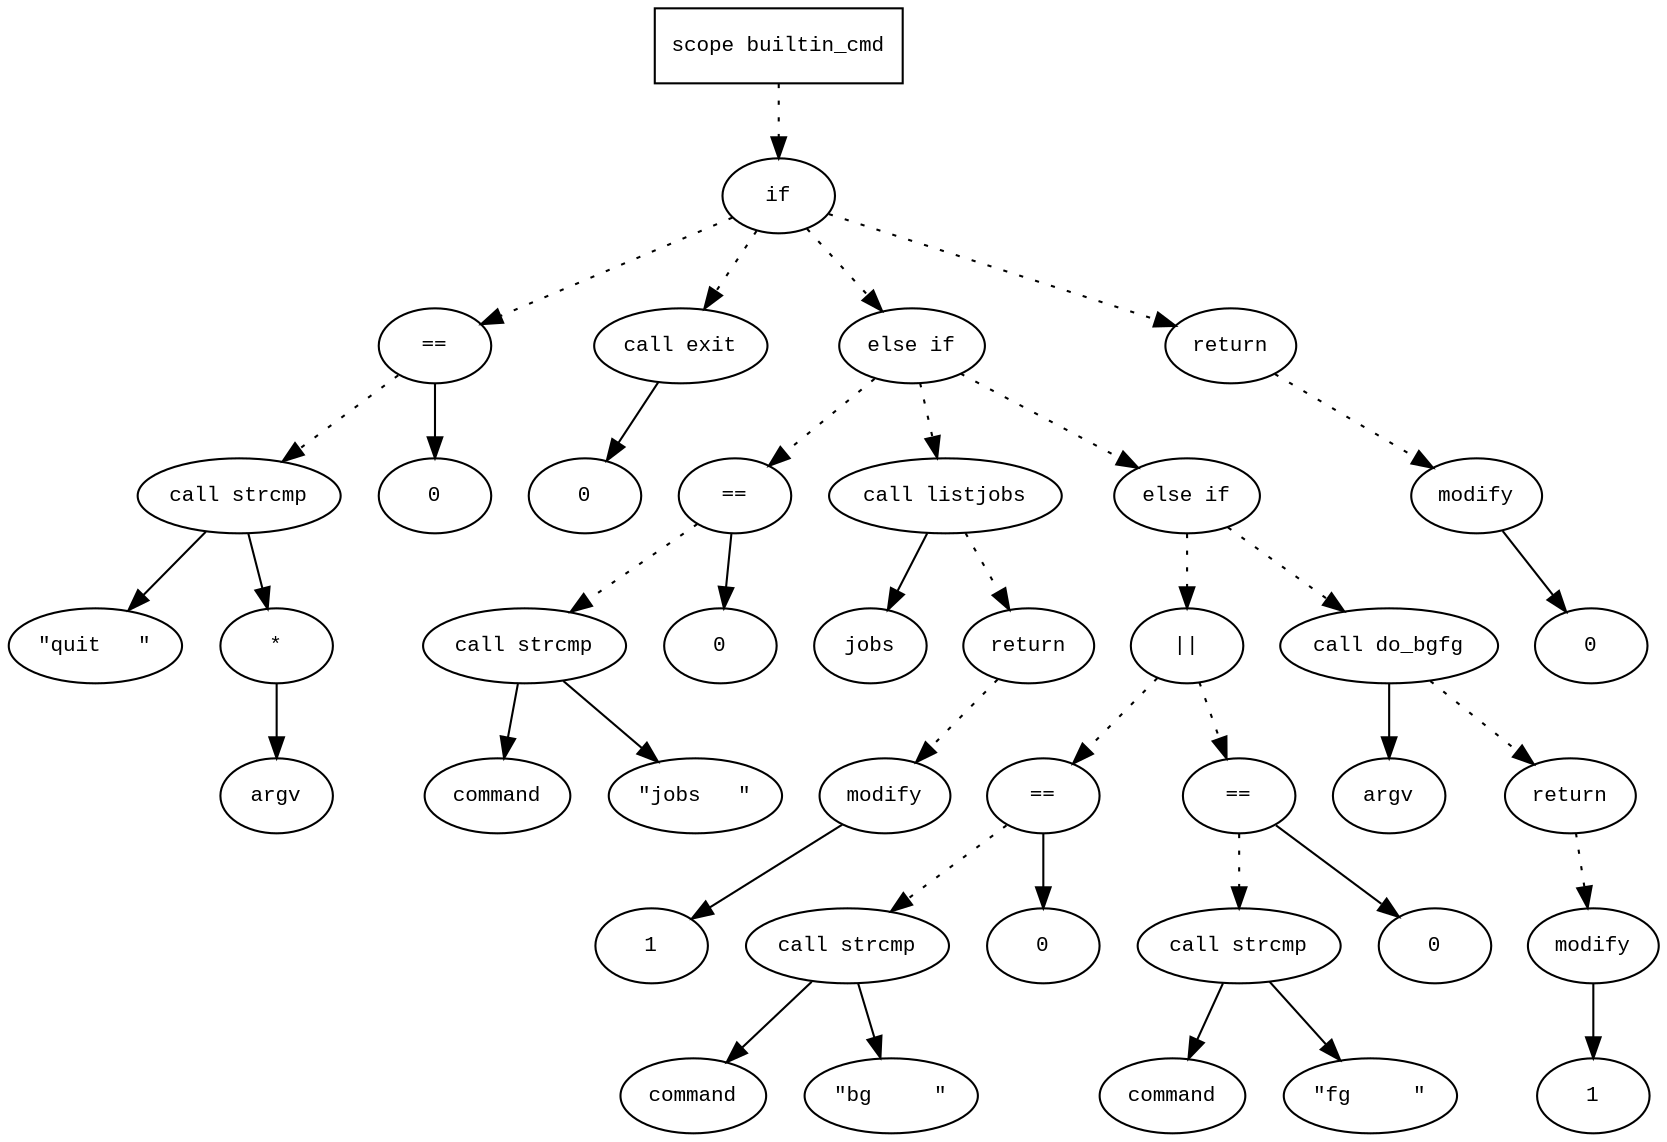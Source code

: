 digraph AST {
  graph [fontname="Times New Roman",fontsize=10];
  node  [fontname="Courier New",fontsize=10];
  edge  [fontname="Times New Roman",fontsize=10];

  node1 [label="scope builtin_cmd",shape=box];
  node2 [label="if",shape=ellipse];
  node1 -> node2 [style=dotted];
  node3 [label="==",shape=ellipse];
  node4 [label="call strcmp",shape=ellipse];
  node5 [label="\"quit   \"",shape=ellipse];
  node4 -> node5;
  node6 [label="*",shape=ellipse];
  node7 [label="argv",shape=ellipse];
  node6 -> node7;
  node4 -> node6;
  node3 -> node4 [style=dotted];
  node8 [label="0",shape=ellipse];
  node3 -> node8;
  node2 -> node3 [style=dotted];
  node9 [label="call exit",shape=ellipse];
  node10 [label="0",shape=ellipse];
  node9 -> node10;
  node2 -> node9 [style=dotted];
  node11 [label="else if",shape=ellipse];
  node2 -> node11 [style=dotted];
  node12 [label="==",shape=ellipse];
  node13 [label="call strcmp",shape=ellipse];
  node14 [label="command",shape=ellipse];
  node13 -> node14;
  node15 [label="\"jobs   \"",shape=ellipse];
  node13 -> node15;
  node12 -> node13 [style=dotted];
  node16 [label="0",shape=ellipse];
  node12 -> node16;
  node11 -> node12 [style=dotted];
  node17 [label="call listjobs",shape=ellipse];
  node18 [label="jobs",shape=ellipse];
  node17 -> node18;
  node11 -> node17 [style=dotted];
  node19 [label="return",shape=ellipse];
  node20 [label="modify",shape=ellipse];
  node21 [label="1",shape=ellipse];
  node20 -> node21;
  node19 -> node20 [style=dotted];
  node17 -> node19 [style=dotted];
  node22 [label="else if",shape=ellipse];
  node11 -> node22 [style=dotted];
  node23 [label="||",shape=ellipse];
  node24 [label="==",shape=ellipse];
  node25 [label="call strcmp",shape=ellipse];
  node26 [label="command",shape=ellipse];
  node25 -> node26;
  node27 [label="\"bg     \"",shape=ellipse];
  node25 -> node27;
  node24 -> node25 [style=dotted];
  node28 [label="0",shape=ellipse];
  node24 -> node28;
  node23 -> node24 [style=dotted];
  node29 [label="==",shape=ellipse];
  node30 [label="call strcmp",shape=ellipse];
  node31 [label="command",shape=ellipse];
  node30 -> node31;
  node32 [label="\"fg     \"",shape=ellipse];
  node30 -> node32;
  node29 -> node30 [style=dotted];
  node33 [label="0",shape=ellipse];
  node29 -> node33;
  node23 -> node29 [style=dotted];
  node22 -> node23 [style=dotted];
  node34 [label="call do_bgfg",shape=ellipse];
  node35 [label="argv",shape=ellipse];
  node34 -> node35;
  node22 -> node34 [style=dotted];
  node36 [label="return",shape=ellipse];
  node37 [label="modify",shape=ellipse];
  node38 [label="1",shape=ellipse];
  node37 -> node38;
  node36 -> node37 [style=dotted];
  node34 -> node36 [style=dotted];
  node39 [label="return",shape=ellipse];
  node40 [label="modify",shape=ellipse];
  node41 [label="0",shape=ellipse];
  node40 -> node41;
  node39 -> node40 [style=dotted];
  node2 -> node39 [style=dotted];
} 